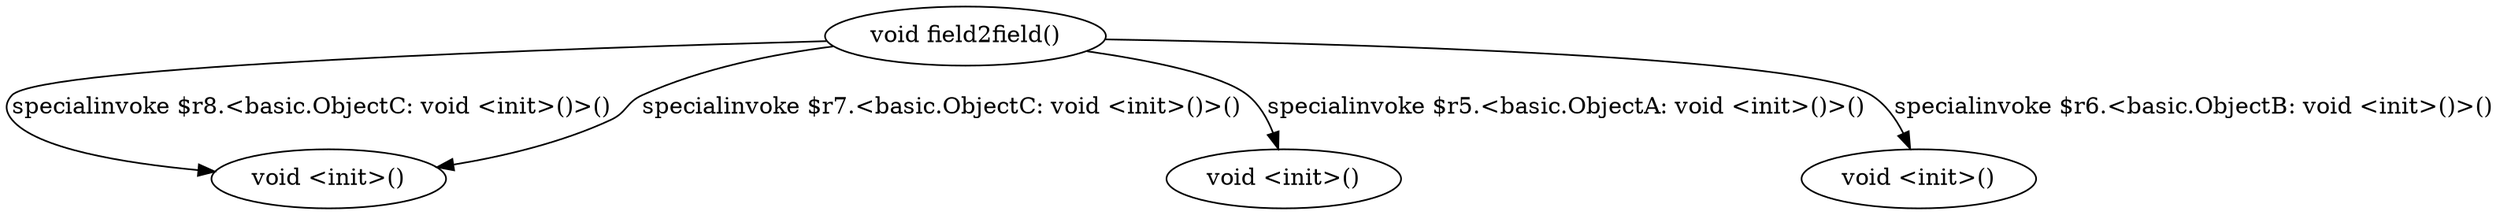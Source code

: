 digraph g {
1[label="void <init>()"]
3[label="void <init>()"]
0[label="void field2field()"]
2[label="void <init>()"]
0->1[label="specialinvoke $r8.<basic.ObjectC: void <init>()>()"]
0->1[label="specialinvoke $r7.<basic.ObjectC: void <init>()>()"]
0->2[label="specialinvoke $r6.<basic.ObjectB: void <init>()>()"]
0->3[label="specialinvoke $r5.<basic.ObjectA: void <init>()>()"]
}